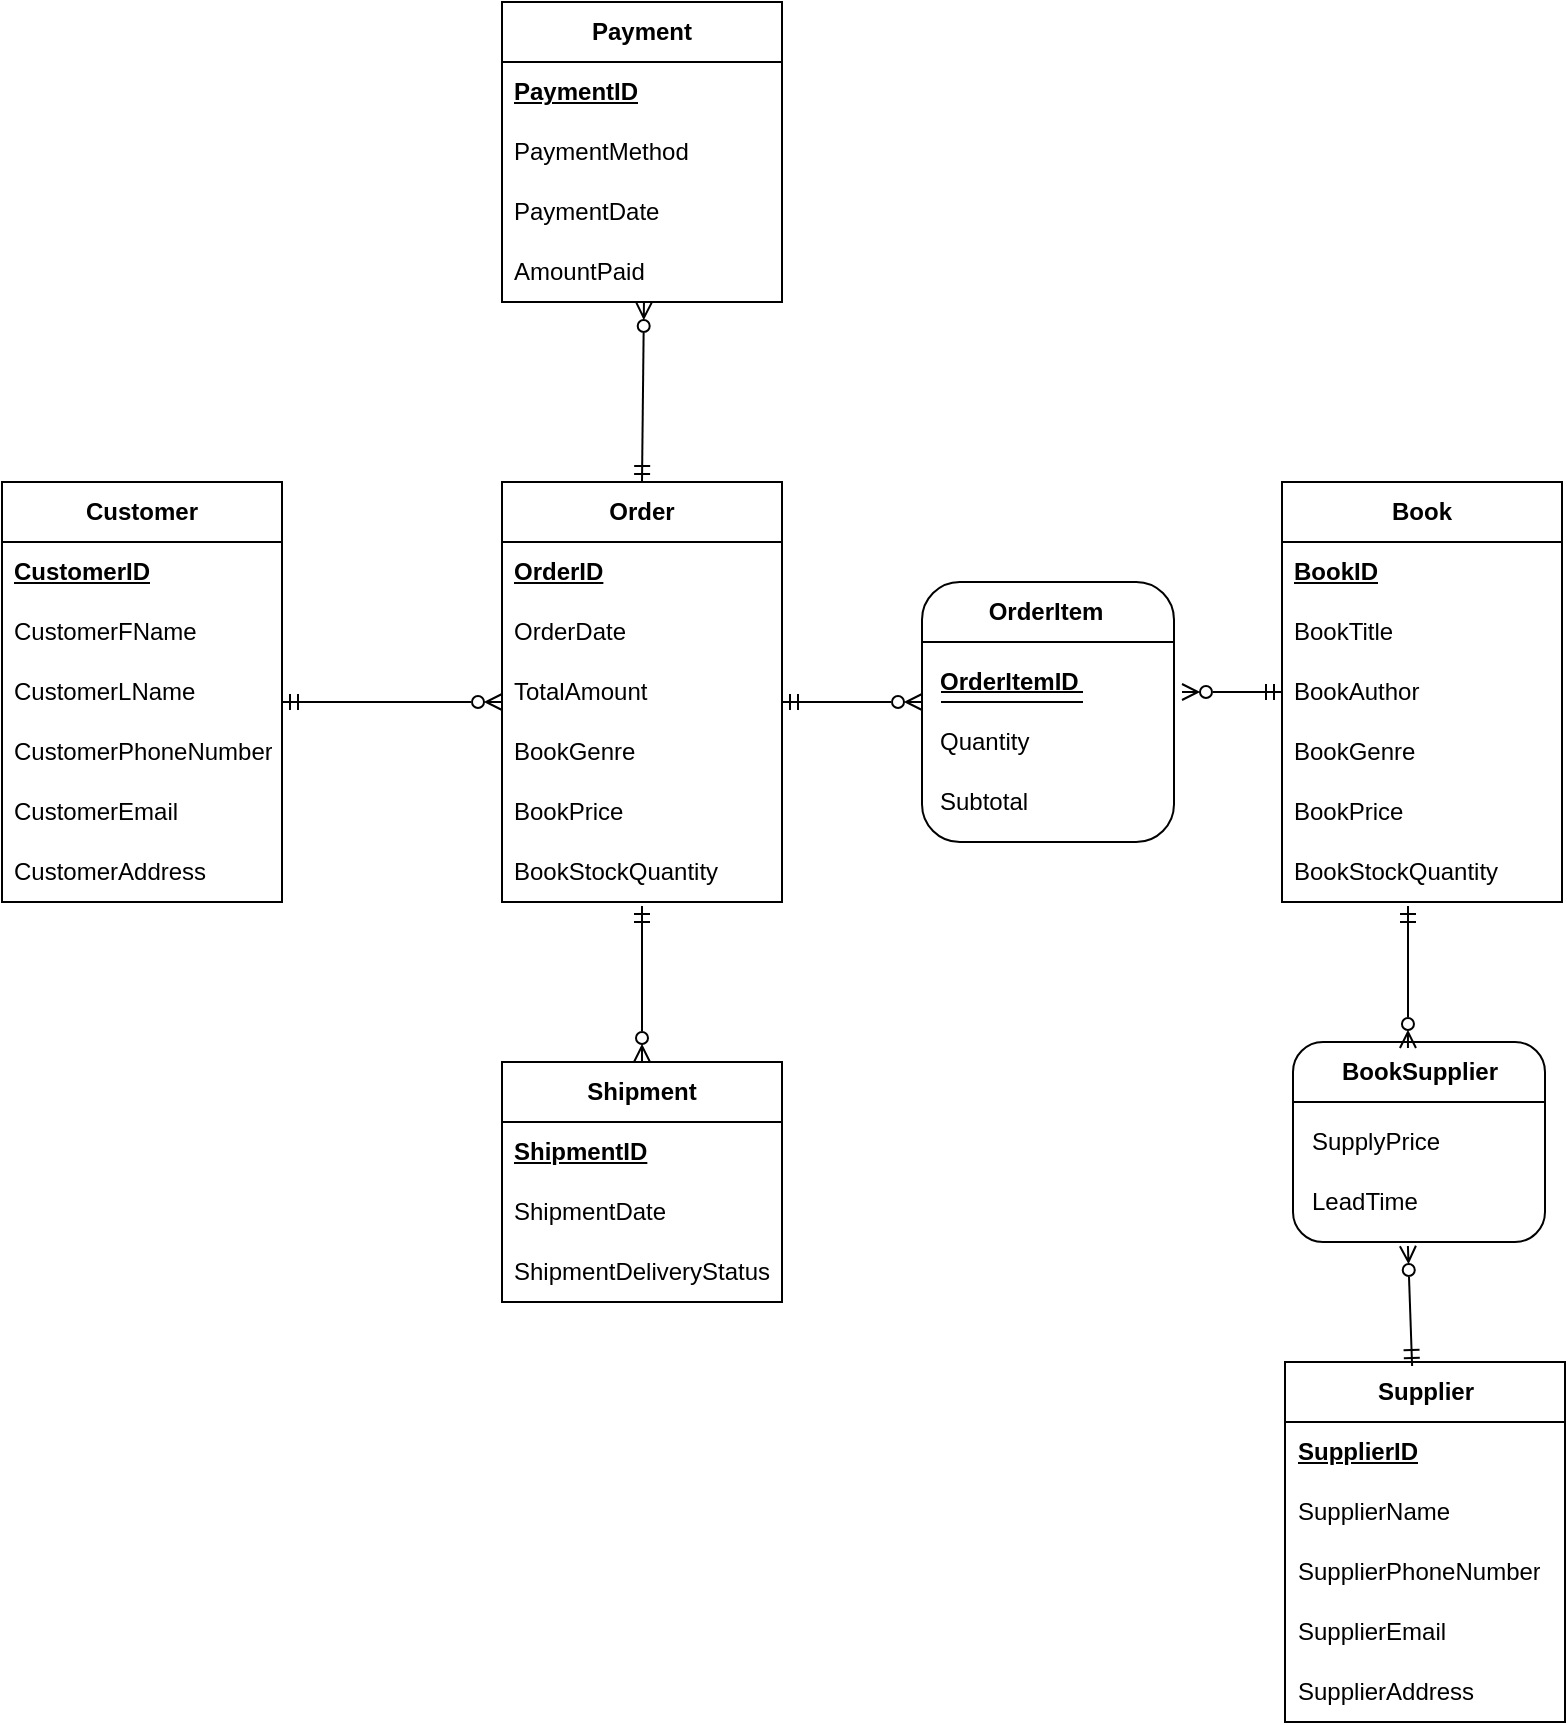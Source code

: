 <mxfile version="26.1.1">
  <diagram id="C5RBs43oDa-KdzZeNtuy" name="Page-1">
    <mxGraphModel dx="1710" dy="-16" grid="1" gridSize="10" guides="1" tooltips="1" connect="1" arrows="1" fold="1" page="1" pageScale="1" pageWidth="827" pageHeight="1169" math="0" shadow="0">
      <root>
        <mxCell id="WIyWlLk6GJQsqaUBKTNV-0" />
        <mxCell id="WIyWlLk6GJQsqaUBKTNV-1" parent="WIyWlLk6GJQsqaUBKTNV-0" />
        <mxCell id="WijorT5t1dJjELFCZE2E-12" value="Book" style="swimlane;fontStyle=1;childLayout=stackLayout;horizontal=1;startSize=30;horizontalStack=0;resizeParent=1;resizeParentMax=0;resizeLast=0;collapsible=1;marginBottom=0;whiteSpace=wrap;html=1;" vertex="1" parent="WIyWlLk6GJQsqaUBKTNV-1">
          <mxGeometry x="680" y="1600" width="140" height="210" as="geometry" />
        </mxCell>
        <mxCell id="WijorT5t1dJjELFCZE2E-13" value="BookID" style="text;strokeColor=none;fillColor=none;align=left;verticalAlign=middle;spacingLeft=4;spacingRight=4;overflow=hidden;points=[[0,0.5],[1,0.5]];portConstraint=eastwest;rotatable=0;whiteSpace=wrap;html=1;fontStyle=5" vertex="1" parent="WijorT5t1dJjELFCZE2E-12">
          <mxGeometry y="30" width="140" height="30" as="geometry" />
        </mxCell>
        <mxCell id="WijorT5t1dJjELFCZE2E-14" value="BookTitle" style="text;strokeColor=none;fillColor=none;align=left;verticalAlign=middle;spacingLeft=4;spacingRight=4;overflow=hidden;points=[[0,0.5],[1,0.5]];portConstraint=eastwest;rotatable=0;whiteSpace=wrap;html=1;" vertex="1" parent="WijorT5t1dJjELFCZE2E-12">
          <mxGeometry y="60" width="140" height="30" as="geometry" />
        </mxCell>
        <mxCell id="WijorT5t1dJjELFCZE2E-15" value="BookAuthor" style="text;strokeColor=none;fillColor=none;align=left;verticalAlign=middle;spacingLeft=4;spacingRight=4;overflow=hidden;points=[[0,0.5],[1,0.5]];portConstraint=eastwest;rotatable=0;whiteSpace=wrap;html=1;" vertex="1" parent="WijorT5t1dJjELFCZE2E-12">
          <mxGeometry y="90" width="140" height="30" as="geometry" />
        </mxCell>
        <mxCell id="WijorT5t1dJjELFCZE2E-16" value="BookGenre" style="text;strokeColor=none;fillColor=none;align=left;verticalAlign=middle;spacingLeft=4;spacingRight=4;overflow=hidden;points=[[0,0.5],[1,0.5]];portConstraint=eastwest;rotatable=0;whiteSpace=wrap;html=1;" vertex="1" parent="WijorT5t1dJjELFCZE2E-12">
          <mxGeometry y="120" width="140" height="30" as="geometry" />
        </mxCell>
        <mxCell id="WijorT5t1dJjELFCZE2E-17" value="BookPrice" style="text;strokeColor=none;fillColor=none;align=left;verticalAlign=middle;spacingLeft=4;spacingRight=4;overflow=hidden;points=[[0,0.5],[1,0.5]];portConstraint=eastwest;rotatable=0;whiteSpace=wrap;html=1;" vertex="1" parent="WijorT5t1dJjELFCZE2E-12">
          <mxGeometry y="150" width="140" height="30" as="geometry" />
        </mxCell>
        <mxCell id="WijorT5t1dJjELFCZE2E-18" value="BookStockQuantity" style="text;strokeColor=none;fillColor=none;align=left;verticalAlign=middle;spacingLeft=4;spacingRight=4;overflow=hidden;points=[[0,0.5],[1,0.5]];portConstraint=eastwest;rotatable=0;whiteSpace=wrap;html=1;" vertex="1" parent="WijorT5t1dJjELFCZE2E-12">
          <mxGeometry y="180" width="140" height="30" as="geometry" />
        </mxCell>
        <mxCell id="WijorT5t1dJjELFCZE2E-19" value="Customer" style="swimlane;fontStyle=1;childLayout=stackLayout;horizontal=1;startSize=30;horizontalStack=0;resizeParent=1;resizeParentMax=0;resizeLast=0;collapsible=1;marginBottom=0;whiteSpace=wrap;html=1;" vertex="1" parent="WIyWlLk6GJQsqaUBKTNV-1">
          <mxGeometry x="40" y="1600" width="140" height="210" as="geometry" />
        </mxCell>
        <mxCell id="WijorT5t1dJjELFCZE2E-20" value="CustomerID" style="text;strokeColor=none;fillColor=none;align=left;verticalAlign=middle;spacingLeft=4;spacingRight=4;overflow=hidden;points=[[0,0.5],[1,0.5]];portConstraint=eastwest;rotatable=0;whiteSpace=wrap;html=1;fontStyle=5" vertex="1" parent="WijorT5t1dJjELFCZE2E-19">
          <mxGeometry y="30" width="140" height="30" as="geometry" />
        </mxCell>
        <mxCell id="WijorT5t1dJjELFCZE2E-21" value="CustomerFName" style="text;strokeColor=none;fillColor=none;align=left;verticalAlign=middle;spacingLeft=4;spacingRight=4;overflow=hidden;points=[[0,0.5],[1,0.5]];portConstraint=eastwest;rotatable=0;whiteSpace=wrap;html=1;" vertex="1" parent="WijorT5t1dJjELFCZE2E-19">
          <mxGeometry y="60" width="140" height="30" as="geometry" />
        </mxCell>
        <mxCell id="WijorT5t1dJjELFCZE2E-22" value="CustomerLName" style="text;strokeColor=none;fillColor=none;align=left;verticalAlign=middle;spacingLeft=4;spacingRight=4;overflow=hidden;points=[[0,0.5],[1,0.5]];portConstraint=eastwest;rotatable=0;whiteSpace=wrap;html=1;" vertex="1" parent="WijorT5t1dJjELFCZE2E-19">
          <mxGeometry y="90" width="140" height="30" as="geometry" />
        </mxCell>
        <mxCell id="WijorT5t1dJjELFCZE2E-23" value="CustomerPhoneNumber" style="text;strokeColor=none;fillColor=none;align=left;verticalAlign=middle;spacingLeft=4;spacingRight=4;overflow=hidden;points=[[0,0.5],[1,0.5]];portConstraint=eastwest;rotatable=0;whiteSpace=wrap;html=1;" vertex="1" parent="WijorT5t1dJjELFCZE2E-19">
          <mxGeometry y="120" width="140" height="30" as="geometry" />
        </mxCell>
        <mxCell id="WijorT5t1dJjELFCZE2E-24" value="CustomerEmail" style="text;strokeColor=none;fillColor=none;align=left;verticalAlign=middle;spacingLeft=4;spacingRight=4;overflow=hidden;points=[[0,0.5],[1,0.5]];portConstraint=eastwest;rotatable=0;whiteSpace=wrap;html=1;" vertex="1" parent="WijorT5t1dJjELFCZE2E-19">
          <mxGeometry y="150" width="140" height="30" as="geometry" />
        </mxCell>
        <mxCell id="WijorT5t1dJjELFCZE2E-25" value="CustomerAddress" style="text;strokeColor=none;fillColor=none;align=left;verticalAlign=middle;spacingLeft=4;spacingRight=4;overflow=hidden;points=[[0,0.5],[1,0.5]];portConstraint=eastwest;rotatable=0;whiteSpace=wrap;html=1;" vertex="1" parent="WijorT5t1dJjELFCZE2E-19">
          <mxGeometry y="180" width="140" height="30" as="geometry" />
        </mxCell>
        <mxCell id="WijorT5t1dJjELFCZE2E-26" value="Payment" style="swimlane;fontStyle=1;childLayout=stackLayout;horizontal=1;startSize=30;horizontalStack=0;resizeParent=1;resizeParentMax=0;resizeLast=0;collapsible=1;marginBottom=0;whiteSpace=wrap;html=1;" vertex="1" parent="WIyWlLk6GJQsqaUBKTNV-1">
          <mxGeometry x="290" y="1360" width="140" height="150" as="geometry" />
        </mxCell>
        <mxCell id="WijorT5t1dJjELFCZE2E-27" value="PaymentID" style="text;strokeColor=none;fillColor=none;align=left;verticalAlign=middle;spacingLeft=4;spacingRight=4;overflow=hidden;points=[[0,0.5],[1,0.5]];portConstraint=eastwest;rotatable=0;whiteSpace=wrap;html=1;fontStyle=5" vertex="1" parent="WijorT5t1dJjELFCZE2E-26">
          <mxGeometry y="30" width="140" height="30" as="geometry" />
        </mxCell>
        <mxCell id="WijorT5t1dJjELFCZE2E-28" value="PaymentMethod" style="text;strokeColor=none;fillColor=none;align=left;verticalAlign=middle;spacingLeft=4;spacingRight=4;overflow=hidden;points=[[0,0.5],[1,0.5]];portConstraint=eastwest;rotatable=0;whiteSpace=wrap;html=1;" vertex="1" parent="WijorT5t1dJjELFCZE2E-26">
          <mxGeometry y="60" width="140" height="30" as="geometry" />
        </mxCell>
        <mxCell id="WijorT5t1dJjELFCZE2E-29" value="PaymentDate" style="text;strokeColor=none;fillColor=none;align=left;verticalAlign=middle;spacingLeft=4;spacingRight=4;overflow=hidden;points=[[0,0.5],[1,0.5]];portConstraint=eastwest;rotatable=0;whiteSpace=wrap;html=1;" vertex="1" parent="WijorT5t1dJjELFCZE2E-26">
          <mxGeometry y="90" width="140" height="30" as="geometry" />
        </mxCell>
        <mxCell id="WijorT5t1dJjELFCZE2E-30" value="AmountPaid" style="text;strokeColor=none;fillColor=none;align=left;verticalAlign=middle;spacingLeft=4;spacingRight=4;overflow=hidden;points=[[0,0.5],[1,0.5]];portConstraint=eastwest;rotatable=0;whiteSpace=wrap;html=1;" vertex="1" parent="WijorT5t1dJjELFCZE2E-26">
          <mxGeometry y="120" width="140" height="30" as="geometry" />
        </mxCell>
        <mxCell id="WijorT5t1dJjELFCZE2E-38" value="" style="rounded=1;whiteSpace=wrap;html=1;" vertex="1" parent="WIyWlLk6GJQsqaUBKTNV-1">
          <mxGeometry x="500" y="1650" width="126" height="130" as="geometry" />
        </mxCell>
        <mxCell id="WijorT5t1dJjELFCZE2E-39" value="" style="endArrow=none;html=1;rounded=0;" edge="1" parent="WIyWlLk6GJQsqaUBKTNV-1">
          <mxGeometry width="50" height="50" relative="1" as="geometry">
            <mxPoint x="500" y="1680" as="sourcePoint" />
            <mxPoint x="626" y="1680" as="targetPoint" />
            <Array as="points">
              <mxPoint x="586" y="1680" />
              <mxPoint x="626" y="1680" />
            </Array>
          </mxGeometry>
        </mxCell>
        <mxCell id="WijorT5t1dJjELFCZE2E-40" value="&lt;b&gt;OrderItemID&lt;/b&gt;" style="text;strokeColor=none;fillColor=none;align=left;verticalAlign=middle;spacingLeft=4;spacingRight=4;overflow=hidden;points=[[0,0.5],[1,0.5]];portConstraint=eastwest;rotatable=0;whiteSpace=wrap;html=1;" vertex="1" parent="WIyWlLk6GJQsqaUBKTNV-1">
          <mxGeometry x="503" y="1685" width="126" height="30" as="geometry" />
        </mxCell>
        <mxCell id="WijorT5t1dJjELFCZE2E-41" value="Quantity" style="text;strokeColor=none;fillColor=none;align=left;verticalAlign=middle;spacingLeft=4;spacingRight=4;overflow=hidden;points=[[0,0.5],[1,0.5]];portConstraint=eastwest;rotatable=0;whiteSpace=wrap;html=1;" vertex="1" parent="WIyWlLk6GJQsqaUBKTNV-1">
          <mxGeometry x="503" y="1715" width="126" height="30" as="geometry" />
        </mxCell>
        <mxCell id="WijorT5t1dJjELFCZE2E-42" value="Subtotal" style="text;strokeColor=none;fillColor=none;align=left;verticalAlign=middle;spacingLeft=4;spacingRight=4;overflow=hidden;points=[[0,0.5],[1,0.5]];portConstraint=eastwest;rotatable=0;whiteSpace=wrap;html=1;" vertex="1" parent="WIyWlLk6GJQsqaUBKTNV-1">
          <mxGeometry x="503" y="1740" width="126" height="40" as="geometry" />
        </mxCell>
        <mxCell id="WijorT5t1dJjELFCZE2E-43" value="OrderItem" style="text;html=1;align=center;verticalAlign=middle;whiteSpace=wrap;rounded=0;fontStyle=1" vertex="1" parent="WIyWlLk6GJQsqaUBKTNV-1">
          <mxGeometry x="533" y="1650" width="58" height="30" as="geometry" />
        </mxCell>
        <mxCell id="WijorT5t1dJjELFCZE2E-44" value="Supplier" style="swimlane;fontStyle=1;childLayout=stackLayout;horizontal=1;startSize=30;horizontalStack=0;resizeParent=1;resizeParentMax=0;resizeLast=0;collapsible=1;marginBottom=0;whiteSpace=wrap;html=1;" vertex="1" parent="WIyWlLk6GJQsqaUBKTNV-1">
          <mxGeometry x="681.5" y="2040" width="140" height="180" as="geometry" />
        </mxCell>
        <mxCell id="WijorT5t1dJjELFCZE2E-45" value="SupplierID" style="text;strokeColor=none;fillColor=none;align=left;verticalAlign=middle;spacingLeft=4;spacingRight=4;overflow=hidden;points=[[0,0.5],[1,0.5]];portConstraint=eastwest;rotatable=0;whiteSpace=wrap;html=1;fontStyle=5" vertex="1" parent="WijorT5t1dJjELFCZE2E-44">
          <mxGeometry y="30" width="140" height="30" as="geometry" />
        </mxCell>
        <mxCell id="WijorT5t1dJjELFCZE2E-46" value="SupplierName" style="text;strokeColor=none;fillColor=none;align=left;verticalAlign=middle;spacingLeft=4;spacingRight=4;overflow=hidden;points=[[0,0.5],[1,0.5]];portConstraint=eastwest;rotatable=0;whiteSpace=wrap;html=1;" vertex="1" parent="WijorT5t1dJjELFCZE2E-44">
          <mxGeometry y="60" width="140" height="30" as="geometry" />
        </mxCell>
        <mxCell id="WijorT5t1dJjELFCZE2E-48" value="SupplierPhoneNumber" style="text;strokeColor=none;fillColor=none;align=left;verticalAlign=middle;spacingLeft=4;spacingRight=4;overflow=hidden;points=[[0,0.5],[1,0.5]];portConstraint=eastwest;rotatable=0;whiteSpace=wrap;html=1;" vertex="1" parent="WijorT5t1dJjELFCZE2E-44">
          <mxGeometry y="90" width="140" height="30" as="geometry" />
        </mxCell>
        <mxCell id="WijorT5t1dJjELFCZE2E-49" value="SupplierEmail" style="text;strokeColor=none;fillColor=none;align=left;verticalAlign=middle;spacingLeft=4;spacingRight=4;overflow=hidden;points=[[0,0.5],[1,0.5]];portConstraint=eastwest;rotatable=0;whiteSpace=wrap;html=1;" vertex="1" parent="WijorT5t1dJjELFCZE2E-44">
          <mxGeometry y="120" width="140" height="30" as="geometry" />
        </mxCell>
        <mxCell id="WijorT5t1dJjELFCZE2E-50" value="SupplierAddress" style="text;strokeColor=none;fillColor=none;align=left;verticalAlign=middle;spacingLeft=4;spacingRight=4;overflow=hidden;points=[[0,0.5],[1,0.5]];portConstraint=eastwest;rotatable=0;whiteSpace=wrap;html=1;" vertex="1" parent="WijorT5t1dJjELFCZE2E-44">
          <mxGeometry y="150" width="140" height="30" as="geometry" />
        </mxCell>
        <mxCell id="WijorT5t1dJjELFCZE2E-51" value="Shipment" style="swimlane;fontStyle=1;childLayout=stackLayout;horizontal=1;startSize=30;horizontalStack=0;resizeParent=1;resizeParentMax=0;resizeLast=0;collapsible=1;marginBottom=0;whiteSpace=wrap;html=1;" vertex="1" parent="WIyWlLk6GJQsqaUBKTNV-1">
          <mxGeometry x="290" y="1890" width="140" height="120" as="geometry" />
        </mxCell>
        <mxCell id="WijorT5t1dJjELFCZE2E-52" value="ShipmentID" style="text;strokeColor=none;fillColor=none;align=left;verticalAlign=middle;spacingLeft=4;spacingRight=4;overflow=hidden;points=[[0,0.5],[1,0.5]];portConstraint=eastwest;rotatable=0;whiteSpace=wrap;html=1;fontStyle=5" vertex="1" parent="WijorT5t1dJjELFCZE2E-51">
          <mxGeometry y="30" width="140" height="30" as="geometry" />
        </mxCell>
        <mxCell id="WijorT5t1dJjELFCZE2E-53" value="ShipmentDate" style="text;strokeColor=none;fillColor=none;align=left;verticalAlign=middle;spacingLeft=4;spacingRight=4;overflow=hidden;points=[[0,0.5],[1,0.5]];portConstraint=eastwest;rotatable=0;whiteSpace=wrap;html=1;" vertex="1" parent="WijorT5t1dJjELFCZE2E-51">
          <mxGeometry y="60" width="140" height="30" as="geometry" />
        </mxCell>
        <mxCell id="WijorT5t1dJjELFCZE2E-54" value="ShipmentDeliveryStatus" style="text;strokeColor=none;fillColor=none;align=left;verticalAlign=middle;spacingLeft=4;spacingRight=4;overflow=hidden;points=[[0,0.5],[1,0.5]];portConstraint=eastwest;rotatable=0;whiteSpace=wrap;html=1;" vertex="1" parent="WijorT5t1dJjELFCZE2E-51">
          <mxGeometry y="90" width="140" height="30" as="geometry" />
        </mxCell>
        <mxCell id="WijorT5t1dJjELFCZE2E-58" value="Order" style="swimlane;fontStyle=1;childLayout=stackLayout;horizontal=1;startSize=30;horizontalStack=0;resizeParent=1;resizeParentMax=0;resizeLast=0;collapsible=1;marginBottom=0;whiteSpace=wrap;html=1;" vertex="1" parent="WIyWlLk6GJQsqaUBKTNV-1">
          <mxGeometry x="290" y="1600" width="140" height="210" as="geometry" />
        </mxCell>
        <mxCell id="WijorT5t1dJjELFCZE2E-59" value="OrderID" style="text;strokeColor=none;fillColor=none;align=left;verticalAlign=middle;spacingLeft=4;spacingRight=4;overflow=hidden;points=[[0,0.5],[1,0.5]];portConstraint=eastwest;rotatable=0;whiteSpace=wrap;html=1;fontStyle=5" vertex="1" parent="WijorT5t1dJjELFCZE2E-58">
          <mxGeometry y="30" width="140" height="30" as="geometry" />
        </mxCell>
        <mxCell id="WijorT5t1dJjELFCZE2E-60" value="OrderDate" style="text;strokeColor=none;fillColor=none;align=left;verticalAlign=middle;spacingLeft=4;spacingRight=4;overflow=hidden;points=[[0,0.5],[1,0.5]];portConstraint=eastwest;rotatable=0;whiteSpace=wrap;html=1;" vertex="1" parent="WijorT5t1dJjELFCZE2E-58">
          <mxGeometry y="60" width="140" height="30" as="geometry" />
        </mxCell>
        <mxCell id="WijorT5t1dJjELFCZE2E-61" value="TotalAmount" style="text;strokeColor=none;fillColor=none;align=left;verticalAlign=middle;spacingLeft=4;spacingRight=4;overflow=hidden;points=[[0,0.5],[1,0.5]];portConstraint=eastwest;rotatable=0;whiteSpace=wrap;html=1;" vertex="1" parent="WijorT5t1dJjELFCZE2E-58">
          <mxGeometry y="90" width="140" height="30" as="geometry" />
        </mxCell>
        <mxCell id="WijorT5t1dJjELFCZE2E-62" value="BookGenre" style="text;strokeColor=none;fillColor=none;align=left;verticalAlign=middle;spacingLeft=4;spacingRight=4;overflow=hidden;points=[[0,0.5],[1,0.5]];portConstraint=eastwest;rotatable=0;whiteSpace=wrap;html=1;" vertex="1" parent="WijorT5t1dJjELFCZE2E-58">
          <mxGeometry y="120" width="140" height="30" as="geometry" />
        </mxCell>
        <mxCell id="WijorT5t1dJjELFCZE2E-63" value="BookPrice" style="text;strokeColor=none;fillColor=none;align=left;verticalAlign=middle;spacingLeft=4;spacingRight=4;overflow=hidden;points=[[0,0.5],[1,0.5]];portConstraint=eastwest;rotatable=0;whiteSpace=wrap;html=1;" vertex="1" parent="WijorT5t1dJjELFCZE2E-58">
          <mxGeometry y="150" width="140" height="30" as="geometry" />
        </mxCell>
        <mxCell id="WijorT5t1dJjELFCZE2E-64" value="BookStockQuantity" style="text;strokeColor=none;fillColor=none;align=left;verticalAlign=middle;spacingLeft=4;spacingRight=4;overflow=hidden;points=[[0,0.5],[1,0.5]];portConstraint=eastwest;rotatable=0;whiteSpace=wrap;html=1;" vertex="1" parent="WijorT5t1dJjELFCZE2E-58">
          <mxGeometry y="180" width="140" height="30" as="geometry" />
        </mxCell>
        <mxCell id="WijorT5t1dJjELFCZE2E-65" value="" style="rounded=1;whiteSpace=wrap;html=1;" vertex="1" parent="WIyWlLk6GJQsqaUBKTNV-1">
          <mxGeometry x="685.5" y="1880" width="126" height="100" as="geometry" />
        </mxCell>
        <mxCell id="WijorT5t1dJjELFCZE2E-66" value="" style="endArrow=none;html=1;rounded=0;" edge="1" parent="WIyWlLk6GJQsqaUBKTNV-1">
          <mxGeometry width="50" height="50" relative="1" as="geometry">
            <mxPoint x="685.5" y="1910" as="sourcePoint" />
            <mxPoint x="811.5" y="1910" as="targetPoint" />
            <Array as="points">
              <mxPoint x="771.5" y="1910" />
              <mxPoint x="811.5" y="1910" />
            </Array>
          </mxGeometry>
        </mxCell>
        <mxCell id="WijorT5t1dJjELFCZE2E-67" value="SupplyPrice" style="text;strokeColor=none;fillColor=none;align=left;verticalAlign=middle;spacingLeft=4;spacingRight=4;overflow=hidden;points=[[0,0.5],[1,0.5]];portConstraint=eastwest;rotatable=0;whiteSpace=wrap;html=1;" vertex="1" parent="WIyWlLk6GJQsqaUBKTNV-1">
          <mxGeometry x="688.5" y="1915" width="126" height="30" as="geometry" />
        </mxCell>
        <mxCell id="WijorT5t1dJjELFCZE2E-68" value="LeadTime" style="text;strokeColor=none;fillColor=none;align=left;verticalAlign=middle;spacingLeft=4;spacingRight=4;overflow=hidden;points=[[0,0.5],[1,0.5]];portConstraint=eastwest;rotatable=0;whiteSpace=wrap;html=1;" vertex="1" parent="WIyWlLk6GJQsqaUBKTNV-1">
          <mxGeometry x="688.5" y="1945" width="126" height="30" as="geometry" />
        </mxCell>
        <mxCell id="WijorT5t1dJjELFCZE2E-70" value="BookSupplier" style="text;html=1;align=center;verticalAlign=middle;whiteSpace=wrap;rounded=0;fontStyle=1" vertex="1" parent="WIyWlLk6GJQsqaUBKTNV-1">
          <mxGeometry x="718.5" y="1880" width="60" height="30" as="geometry" />
        </mxCell>
        <mxCell id="WijorT5t1dJjELFCZE2E-71" value="" style="shape=partialRectangle;whiteSpace=wrap;html=1;left=0;right=0;fillColor=none;" vertex="1" parent="WIyWlLk6GJQsqaUBKTNV-1">
          <mxGeometry x="510" y="1705" width="70" height="5" as="geometry" />
        </mxCell>
        <mxCell id="WijorT5t1dJjELFCZE2E-73" value="" style="endArrow=ERzeroToMany;html=1;rounded=0;endFill=0;startArrow=ERmandOne;startFill=0;" edge="1" parent="WIyWlLk6GJQsqaUBKTNV-1">
          <mxGeometry width="50" height="50" relative="1" as="geometry">
            <mxPoint x="180" y="1710" as="sourcePoint" />
            <mxPoint x="290" y="1710" as="targetPoint" />
          </mxGeometry>
        </mxCell>
        <mxCell id="WijorT5t1dJjELFCZE2E-75" value="" style="endArrow=ERzeroToMany;html=1;rounded=0;endFill=0;startArrow=ERmandOne;startFill=0;" edge="1" parent="WIyWlLk6GJQsqaUBKTNV-1">
          <mxGeometry width="50" height="50" relative="1" as="geometry">
            <mxPoint x="430" y="1710" as="sourcePoint" />
            <mxPoint x="500" y="1710" as="targetPoint" />
          </mxGeometry>
        </mxCell>
        <mxCell id="WijorT5t1dJjELFCZE2E-76" value="" style="endArrow=ERzeroToMany;html=1;rounded=0;endFill=0;startArrow=ERmandOne;startFill=0;exitX=0;exitY=0.5;exitDx=0;exitDy=0;" edge="1" parent="WIyWlLk6GJQsqaUBKTNV-1" source="WijorT5t1dJjELFCZE2E-15">
          <mxGeometry width="50" height="50" relative="1" as="geometry">
            <mxPoint x="600" y="1830" as="sourcePoint" />
            <mxPoint x="630" y="1705" as="targetPoint" />
          </mxGeometry>
        </mxCell>
        <mxCell id="WijorT5t1dJjELFCZE2E-77" value="" style="endArrow=ERzeroToMany;html=1;rounded=0;endFill=0;startArrow=ERmandOne;startFill=0;entryX=0.408;entryY=0.1;entryDx=0;entryDy=0;entryPerimeter=0;exitX=0.45;exitY=1.067;exitDx=0;exitDy=0;exitPerimeter=0;" edge="1" parent="WIyWlLk6GJQsqaUBKTNV-1" source="WijorT5t1dJjELFCZE2E-18" target="WijorT5t1dJjELFCZE2E-70">
          <mxGeometry width="50" height="50" relative="1" as="geometry">
            <mxPoint x="741.5" y="1820" as="sourcePoint" />
            <mxPoint x="811.5" y="1820" as="targetPoint" />
          </mxGeometry>
        </mxCell>
        <mxCell id="WijorT5t1dJjELFCZE2E-78" value="" style="endArrow=ERzeroToMany;html=1;rounded=0;endFill=0;startArrow=ERmandOne;startFill=0;exitX=0.454;exitY=0.011;exitDx=0;exitDy=0;entryX=0.456;entryY=1.02;entryDx=0;entryDy=0;entryPerimeter=0;exitPerimeter=0;" edge="1" parent="WIyWlLk6GJQsqaUBKTNV-1" source="WijorT5t1dJjELFCZE2E-44" target="WijorT5t1dJjELFCZE2E-65">
          <mxGeometry width="50" height="50" relative="1" as="geometry">
            <mxPoint x="790" y="2000" as="sourcePoint" />
            <mxPoint x="740" y="2000" as="targetPoint" />
          </mxGeometry>
        </mxCell>
        <mxCell id="WijorT5t1dJjELFCZE2E-79" value="" style="endArrow=ERzeroToMany;html=1;rounded=0;endFill=0;startArrow=ERmandOne;startFill=0;entryX=0.5;entryY=0;entryDx=0;entryDy=0;exitX=0.5;exitY=1.067;exitDx=0;exitDy=0;exitPerimeter=0;" edge="1" parent="WIyWlLk6GJQsqaUBKTNV-1" source="WijorT5t1dJjELFCZE2E-64" target="WijorT5t1dJjELFCZE2E-51">
          <mxGeometry width="50" height="50" relative="1" as="geometry">
            <mxPoint x="180" y="1850" as="sourcePoint" />
            <mxPoint x="290" y="1850" as="targetPoint" />
          </mxGeometry>
        </mxCell>
        <mxCell id="WijorT5t1dJjELFCZE2E-81" value="" style="endArrow=ERzeroToMany;html=1;rounded=0;endFill=0;startArrow=ERmandOne;startFill=0;entryX=0.507;entryY=1;entryDx=0;entryDy=0;exitX=0.5;exitY=0;exitDx=0;exitDy=0;entryPerimeter=0;" edge="1" parent="WIyWlLk6GJQsqaUBKTNV-1" source="WijorT5t1dJjELFCZE2E-58" target="WijorT5t1dJjELFCZE2E-30">
          <mxGeometry width="50" height="50" relative="1" as="geometry">
            <mxPoint x="470" y="1500" as="sourcePoint" />
            <mxPoint x="470" y="1578" as="targetPoint" />
          </mxGeometry>
        </mxCell>
      </root>
    </mxGraphModel>
  </diagram>
</mxfile>
